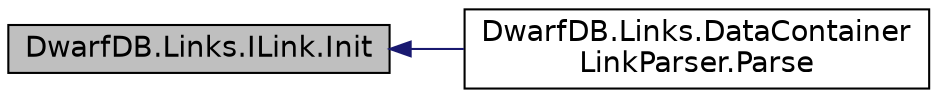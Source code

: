 digraph "DwarfDB.Links.ILink.Init"
{
  edge [fontname="Helvetica",fontsize="14",labelfontname="Helvetica",labelfontsize="14"];
  node [fontname="Helvetica",fontsize="14",shape=record];
  rankdir="LR";
  Node1 [label="DwarfDB.Links.ILink.Init",height=0.2,width=0.4,color="black", fillcolor="grey75", style="filled", fontcolor="black"];
  Node1 -> Node2 [dir="back",color="midnightblue",fontsize="14",style="solid",fontname="Helvetica"];
  Node2 [label="DwarfDB.Links.DataContainer\lLinkParser.Parse",height=0.2,width=0.4,color="black", fillcolor="white", style="filled",URL="$d6/d93/class_dwarf_d_b_1_1_links_1_1_data_container_link_parser.html#ad4b8139e079d504e805335093a80def9"];
}
